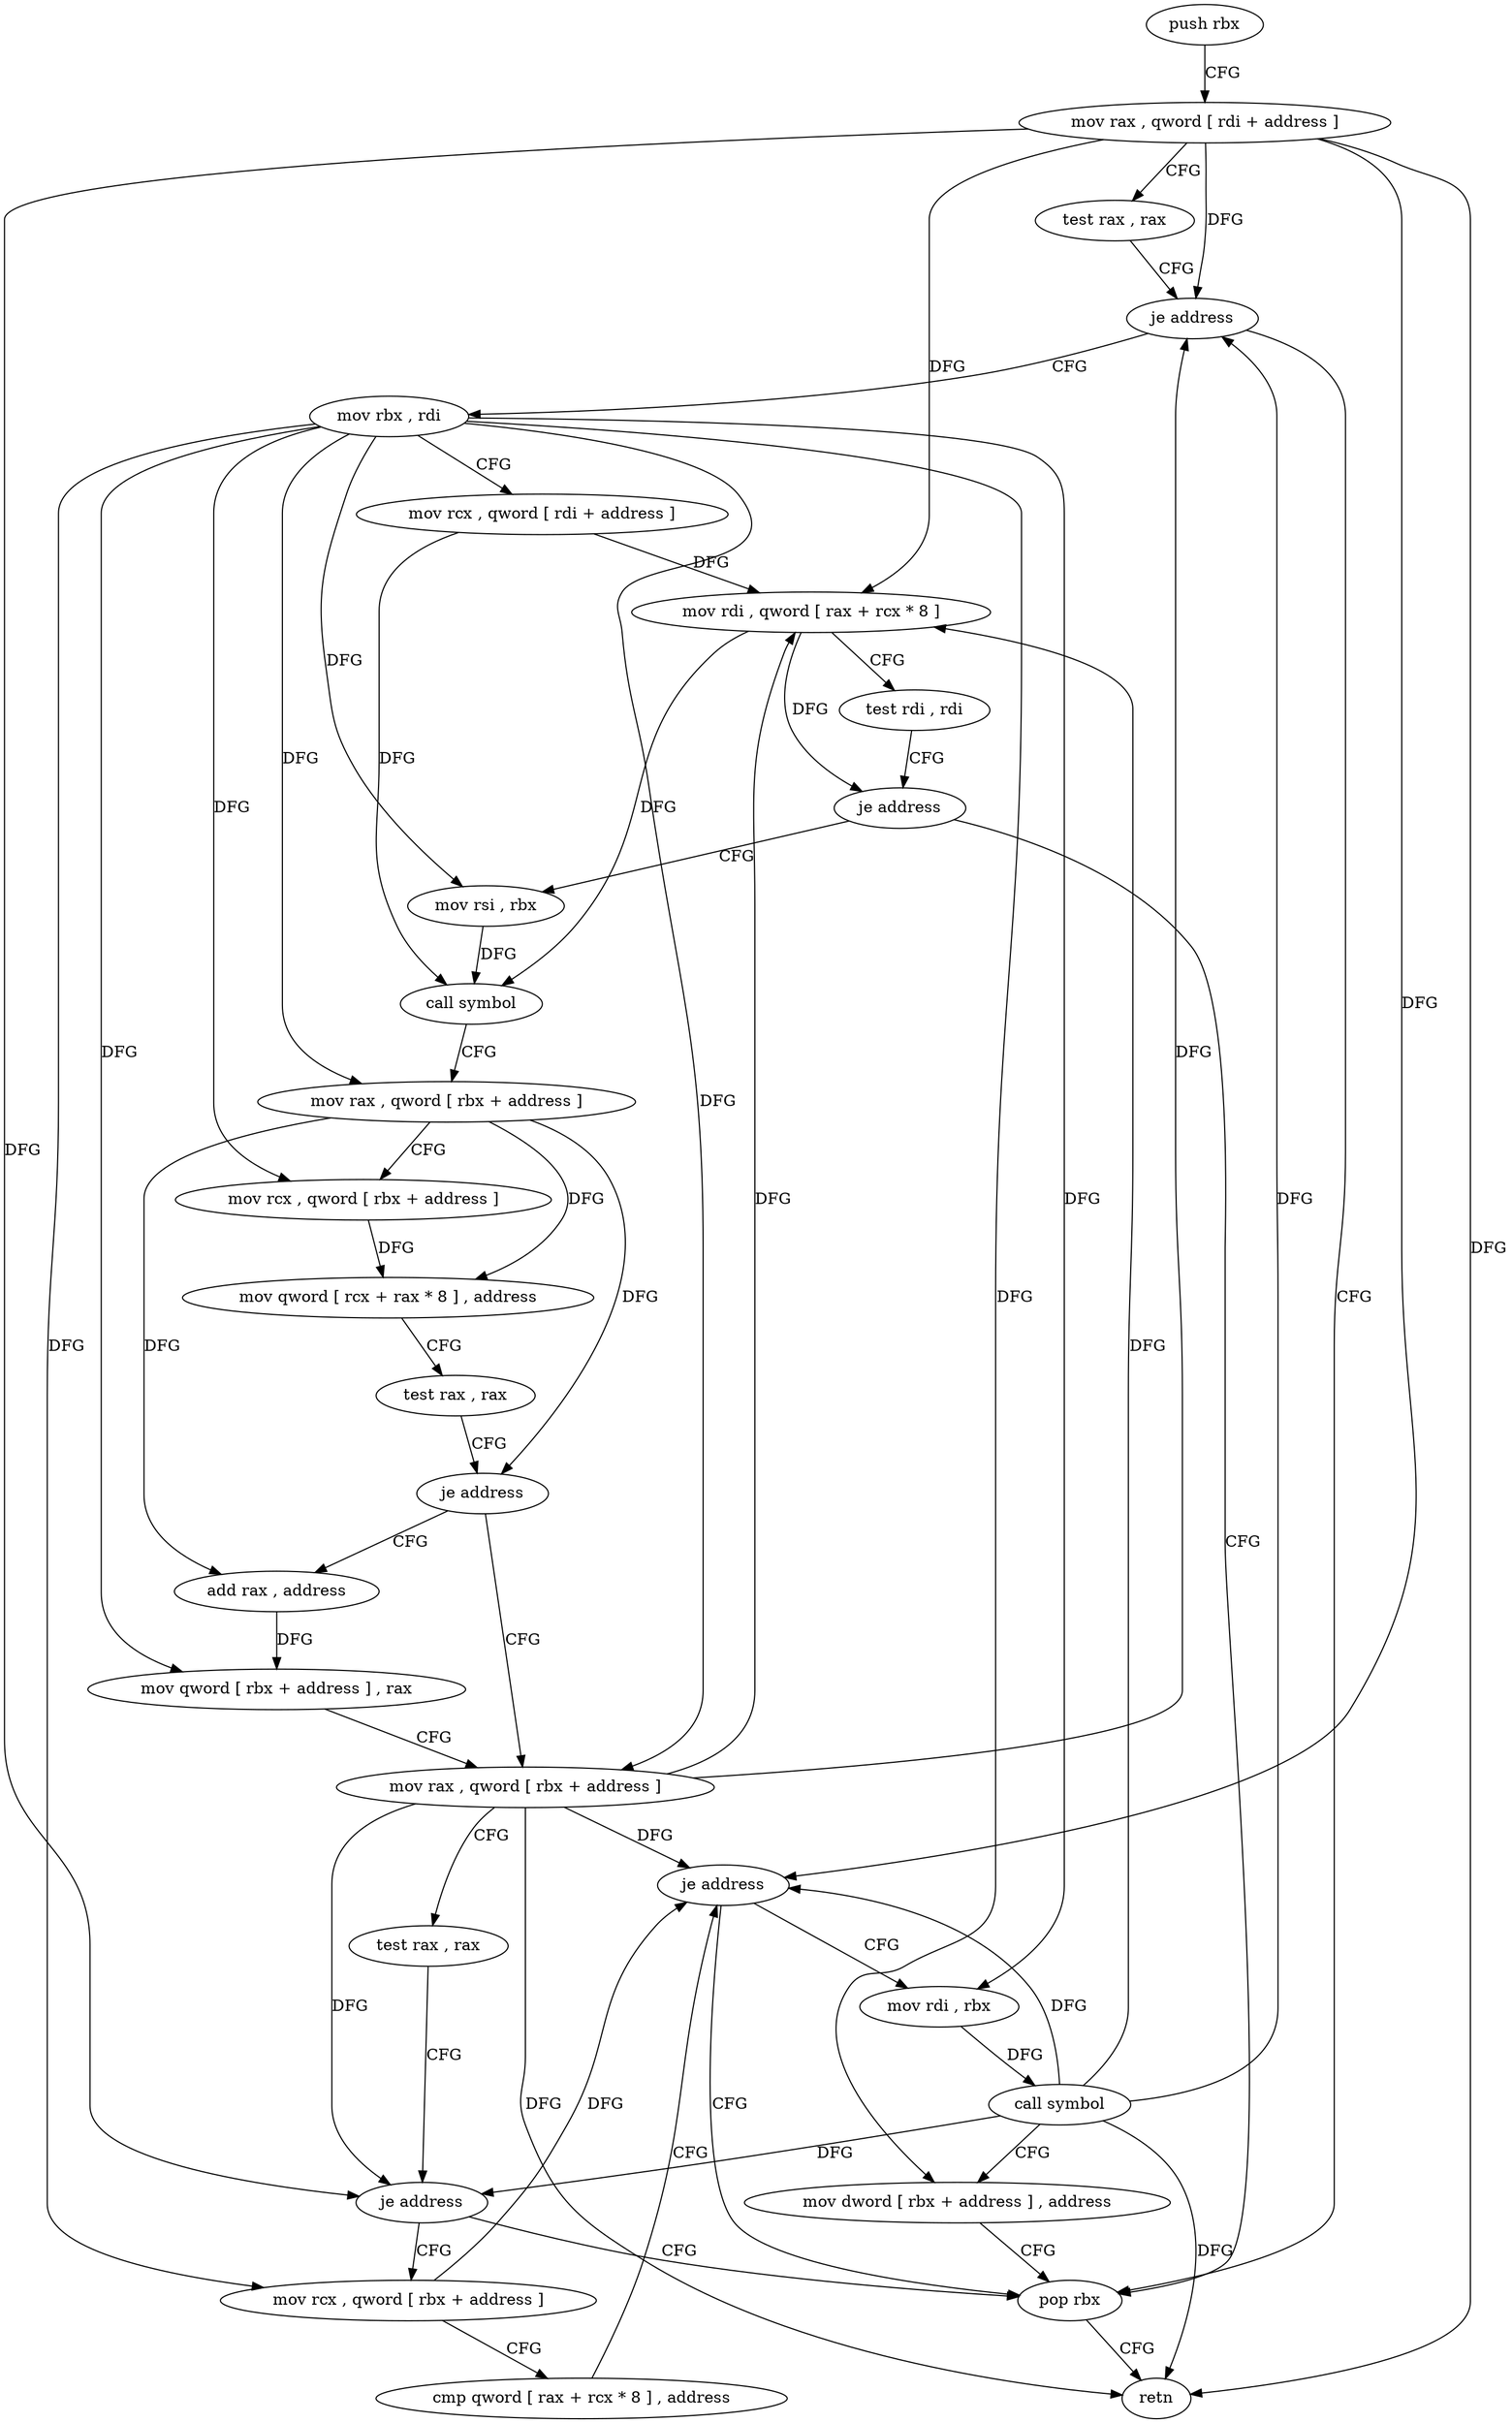 digraph "func" {
"124048" [label = "push rbx" ]
"124049" [label = "mov rax , qword [ rdi + address ]" ]
"124053" [label = "test rax , rax" ]
"124056" [label = "je address" ]
"124146" [label = "pop rbx" ]
"124058" [label = "mov rbx , rdi" ]
"124147" [label = "retn" ]
"124061" [label = "mov rcx , qword [ rdi + address ]" ]
"124065" [label = "mov rdi , qword [ rax + rcx * 8 ]" ]
"124069" [label = "test rdi , rdi" ]
"124072" [label = "je address" ]
"124074" [label = "mov rsi , rbx" ]
"124077" [label = "call symbol" ]
"124082" [label = "mov rax , qword [ rbx + address ]" ]
"124086" [label = "mov rcx , qword [ rbx + address ]" ]
"124090" [label = "mov qword [ rcx + rax * 8 ] , address" ]
"124098" [label = "test rax , rax" ]
"124101" [label = "je address" ]
"124111" [label = "mov rax , qword [ rbx + address ]" ]
"124103" [label = "add rax , address" ]
"124115" [label = "test rax , rax" ]
"124118" [label = "je address" ]
"124120" [label = "mov rcx , qword [ rbx + address ]" ]
"124107" [label = "mov qword [ rbx + address ] , rax" ]
"124124" [label = "cmp qword [ rax + rcx * 8 ] , address" ]
"124129" [label = "je address" ]
"124131" [label = "mov rdi , rbx" ]
"124134" [label = "call symbol" ]
"124139" [label = "mov dword [ rbx + address ] , address" ]
"124048" -> "124049" [ label = "CFG" ]
"124049" -> "124053" [ label = "CFG" ]
"124049" -> "124056" [ label = "DFG" ]
"124049" -> "124147" [ label = "DFG" ]
"124049" -> "124065" [ label = "DFG" ]
"124049" -> "124118" [ label = "DFG" ]
"124049" -> "124129" [ label = "DFG" ]
"124053" -> "124056" [ label = "CFG" ]
"124056" -> "124146" [ label = "CFG" ]
"124056" -> "124058" [ label = "CFG" ]
"124146" -> "124147" [ label = "CFG" ]
"124058" -> "124061" [ label = "CFG" ]
"124058" -> "124074" [ label = "DFG" ]
"124058" -> "124082" [ label = "DFG" ]
"124058" -> "124086" [ label = "DFG" ]
"124058" -> "124111" [ label = "DFG" ]
"124058" -> "124107" [ label = "DFG" ]
"124058" -> "124120" [ label = "DFG" ]
"124058" -> "124131" [ label = "DFG" ]
"124058" -> "124139" [ label = "DFG" ]
"124061" -> "124065" [ label = "DFG" ]
"124061" -> "124077" [ label = "DFG" ]
"124065" -> "124069" [ label = "CFG" ]
"124065" -> "124072" [ label = "DFG" ]
"124065" -> "124077" [ label = "DFG" ]
"124069" -> "124072" [ label = "CFG" ]
"124072" -> "124146" [ label = "CFG" ]
"124072" -> "124074" [ label = "CFG" ]
"124074" -> "124077" [ label = "DFG" ]
"124077" -> "124082" [ label = "CFG" ]
"124082" -> "124086" [ label = "CFG" ]
"124082" -> "124090" [ label = "DFG" ]
"124082" -> "124101" [ label = "DFG" ]
"124082" -> "124103" [ label = "DFG" ]
"124086" -> "124090" [ label = "DFG" ]
"124090" -> "124098" [ label = "CFG" ]
"124098" -> "124101" [ label = "CFG" ]
"124101" -> "124111" [ label = "CFG" ]
"124101" -> "124103" [ label = "CFG" ]
"124111" -> "124115" [ label = "CFG" ]
"124111" -> "124056" [ label = "DFG" ]
"124111" -> "124147" [ label = "DFG" ]
"124111" -> "124065" [ label = "DFG" ]
"124111" -> "124118" [ label = "DFG" ]
"124111" -> "124129" [ label = "DFG" ]
"124103" -> "124107" [ label = "DFG" ]
"124115" -> "124118" [ label = "CFG" ]
"124118" -> "124146" [ label = "CFG" ]
"124118" -> "124120" [ label = "CFG" ]
"124120" -> "124124" [ label = "CFG" ]
"124120" -> "124129" [ label = "DFG" ]
"124107" -> "124111" [ label = "CFG" ]
"124124" -> "124129" [ label = "CFG" ]
"124129" -> "124146" [ label = "CFG" ]
"124129" -> "124131" [ label = "CFG" ]
"124131" -> "124134" [ label = "DFG" ]
"124134" -> "124139" [ label = "CFG" ]
"124134" -> "124056" [ label = "DFG" ]
"124134" -> "124118" [ label = "DFG" ]
"124134" -> "124147" [ label = "DFG" ]
"124134" -> "124065" [ label = "DFG" ]
"124134" -> "124129" [ label = "DFG" ]
"124139" -> "124146" [ label = "CFG" ]
}
